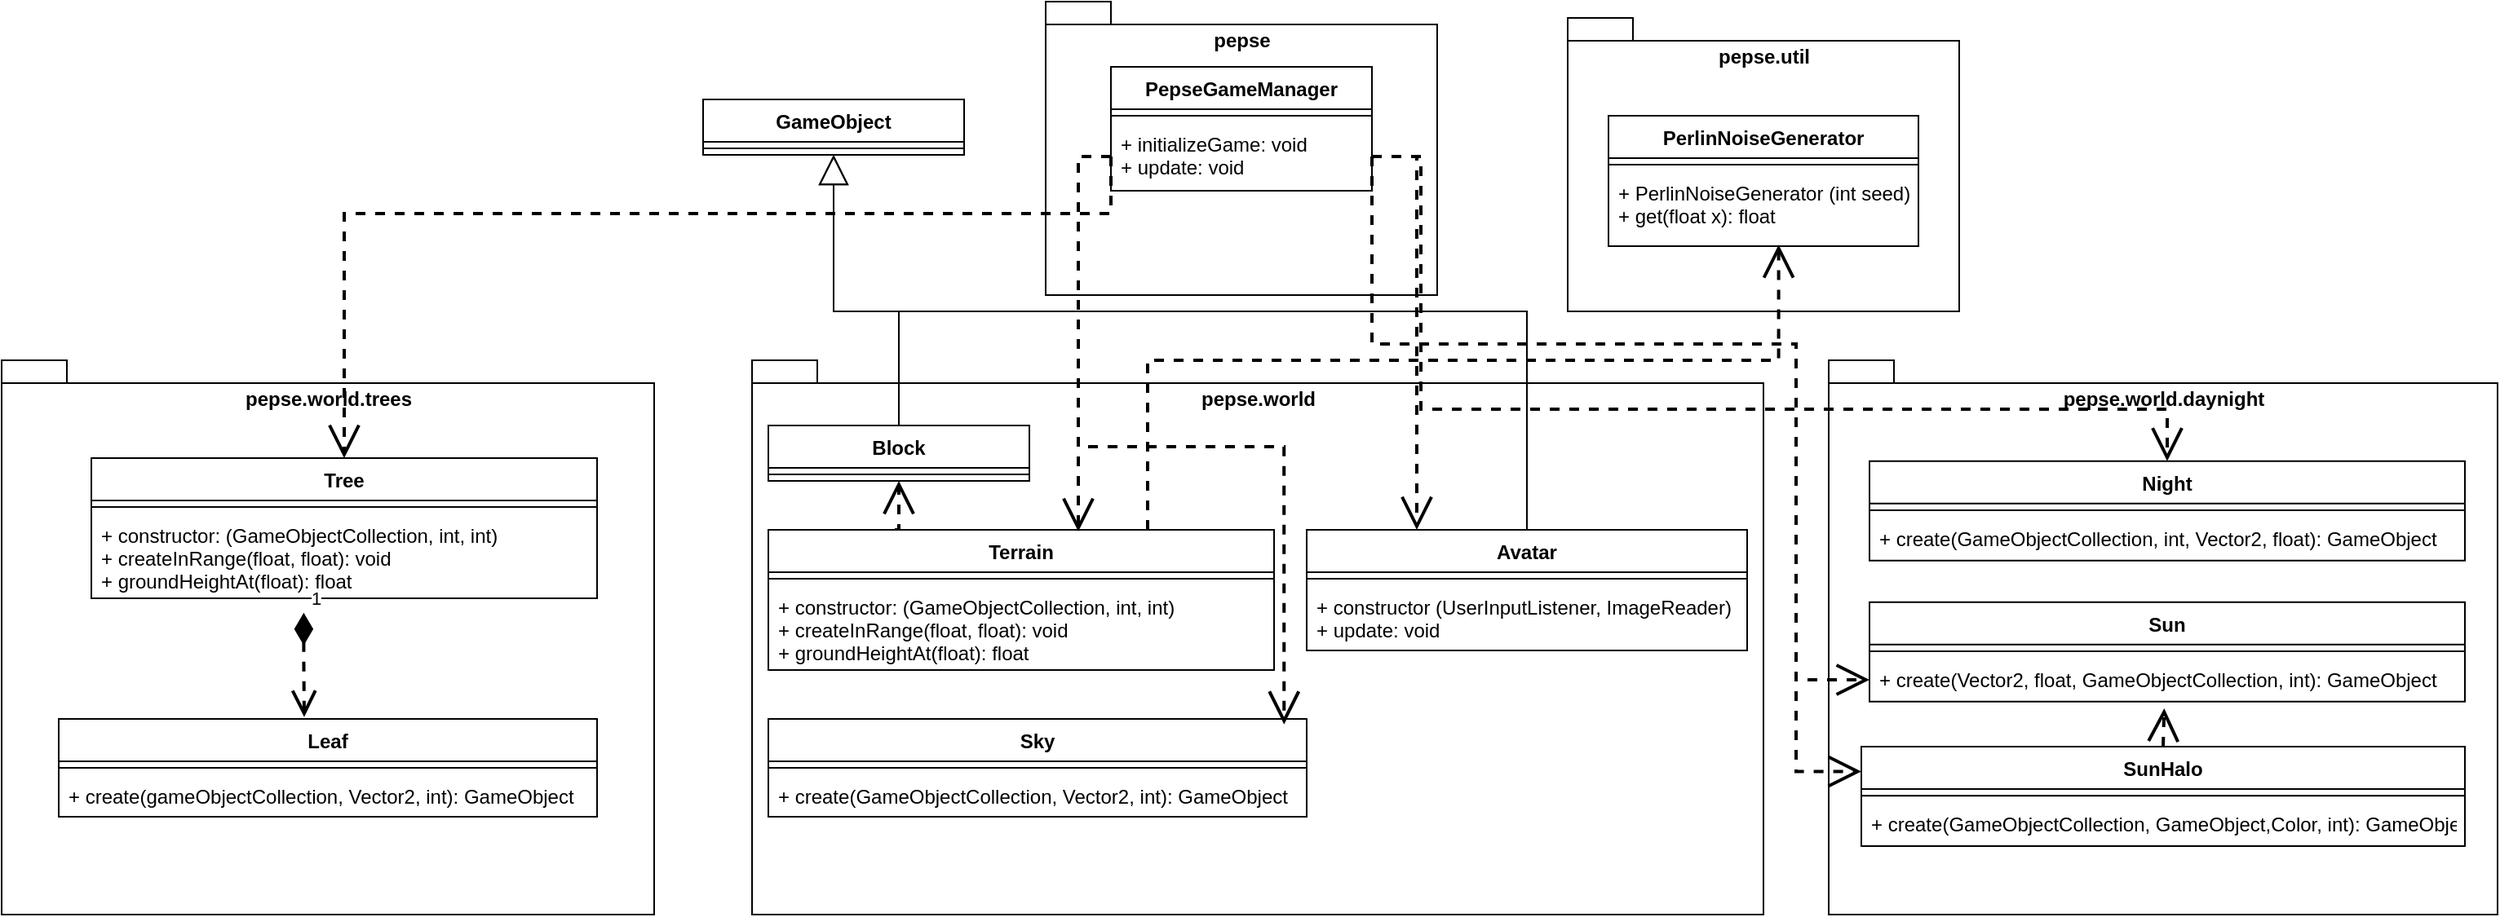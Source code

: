 <mxfile version="16.1.0" type="device" pages="2"><diagram id="dBXUEffesLmJexlrwwom" name="Page-1"><mxGraphModel dx="2483" dy="634" grid="1" gridSize="10" guides="1" tooltips="1" connect="1" arrows="1" fold="1" page="1" pageScale="1" pageWidth="827" pageHeight="1169" math="0" shadow="0"><root><mxCell id="0"/><mxCell id="1" parent="0"/><mxCell id="D9Yxjj0cJrVUDSYKRmtb-11" value="" style="group" vertex="1" connectable="0" parent="1"><mxGeometry x="560" y="70" width="240" height="180" as="geometry"/></mxCell><mxCell id="D9Yxjj0cJrVUDSYKRmtb-10" value="pepse.util" style="shape=folder;fontStyle=1;spacingTop=10;tabWidth=40;tabHeight=14;tabPosition=left;html=1;verticalAlign=top;" vertex="1" parent="D9Yxjj0cJrVUDSYKRmtb-11"><mxGeometry width="240" height="180" as="geometry"/></mxCell><mxCell id="D9Yxjj0cJrVUDSYKRmtb-6" value="PerlinNoiseGenerator" style="swimlane;fontStyle=1;align=center;verticalAlign=top;childLayout=stackLayout;horizontal=1;startSize=26;horizontalStack=0;resizeParent=1;resizeParentMax=0;resizeLast=0;collapsible=1;marginBottom=0;" vertex="1" parent="D9Yxjj0cJrVUDSYKRmtb-11"><mxGeometry x="25" y="60" width="190" height="80" as="geometry"/></mxCell><mxCell id="D9Yxjj0cJrVUDSYKRmtb-8" value="" style="line;strokeWidth=1;fillColor=none;align=left;verticalAlign=middle;spacingTop=-1;spacingLeft=3;spacingRight=3;rotatable=0;labelPosition=right;points=[];portConstraint=eastwest;" vertex="1" parent="D9Yxjj0cJrVUDSYKRmtb-6"><mxGeometry y="26" width="190" height="8" as="geometry"/></mxCell><mxCell id="D9Yxjj0cJrVUDSYKRmtb-9" value="+ PerlinNoiseGenerator (int seed)&#10;+ get(float x): float" style="text;strokeColor=none;fillColor=none;align=left;verticalAlign=top;spacingLeft=4;spacingRight=4;overflow=hidden;rotatable=0;points=[[0,0.5],[1,0.5]];portConstraint=eastwest;" vertex="1" parent="D9Yxjj0cJrVUDSYKRmtb-6"><mxGeometry y="34" width="190" height="46" as="geometry"/></mxCell><mxCell id="D9Yxjj0cJrVUDSYKRmtb-13" value="" style="group" vertex="1" connectable="0" parent="1"><mxGeometry x="240" y="60" width="240" height="180" as="geometry"/></mxCell><mxCell id="D9Yxjj0cJrVUDSYKRmtb-12" value="pepse" style="shape=folder;fontStyle=1;spacingTop=10;tabWidth=40;tabHeight=14;tabPosition=left;html=1;verticalAlign=top;" vertex="1" parent="D9Yxjj0cJrVUDSYKRmtb-13"><mxGeometry width="240" height="180" as="geometry"/></mxCell><mxCell id="D9Yxjj0cJrVUDSYKRmtb-2" value="PepseGameManager" style="swimlane;fontStyle=1;align=center;verticalAlign=top;childLayout=stackLayout;horizontal=1;startSize=26;horizontalStack=0;resizeParent=1;resizeParentMax=0;resizeLast=0;collapsible=1;marginBottom=0;" vertex="1" parent="D9Yxjj0cJrVUDSYKRmtb-13"><mxGeometry x="40" y="40" width="160" height="76" as="geometry"/></mxCell><mxCell id="D9Yxjj0cJrVUDSYKRmtb-4" value="" style="line;strokeWidth=1;fillColor=none;align=left;verticalAlign=middle;spacingTop=-1;spacingLeft=3;spacingRight=3;rotatable=0;labelPosition=right;points=[];portConstraint=eastwest;" vertex="1" parent="D9Yxjj0cJrVUDSYKRmtb-2"><mxGeometry y="26" width="160" height="8" as="geometry"/></mxCell><mxCell id="D9Yxjj0cJrVUDSYKRmtb-5" value="+ initializeGame: void&#10;+ update: void" style="text;strokeColor=none;fillColor=none;align=left;verticalAlign=top;spacingLeft=4;spacingRight=4;overflow=hidden;rotatable=0;points=[[0,0.5],[1,0.5]];portConstraint=eastwest;" vertex="1" parent="D9Yxjj0cJrVUDSYKRmtb-2"><mxGeometry y="34" width="160" height="42" as="geometry"/></mxCell><mxCell id="D9Yxjj0cJrVUDSYKRmtb-24" value="GameObject" style="swimlane;fontStyle=1;align=center;verticalAlign=top;childLayout=stackLayout;horizontal=1;startSize=26;horizontalStack=0;resizeParent=1;resizeParentMax=0;resizeLast=0;collapsible=1;marginBottom=0;" vertex="1" parent="1"><mxGeometry x="30" y="120" width="160" height="34" as="geometry"/></mxCell><mxCell id="D9Yxjj0cJrVUDSYKRmtb-26" value="" style="line;strokeWidth=1;fillColor=none;align=left;verticalAlign=middle;spacingTop=-1;spacingLeft=3;spacingRight=3;rotatable=0;labelPosition=right;points=[];portConstraint=eastwest;" vertex="1" parent="D9Yxjj0cJrVUDSYKRmtb-24"><mxGeometry y="26" width="160" height="8" as="geometry"/></mxCell><mxCell id="EfwhlBMV4xP0d6omxCDf-15" value="" style="group" vertex="1" connectable="0" parent="1"><mxGeometry x="60" y="280" width="620" height="340" as="geometry"/></mxCell><mxCell id="D9Yxjj0cJrVUDSYKRmtb-14" value="pepse.world" style="shape=folder;fontStyle=1;spacingTop=10;tabWidth=40;tabHeight=14;tabPosition=left;html=1;verticalAlign=top;" vertex="1" parent="EfwhlBMV4xP0d6omxCDf-15"><mxGeometry width="620" height="340" as="geometry"/></mxCell><mxCell id="D9Yxjj0cJrVUDSYKRmtb-15" value="Block" style="swimlane;fontStyle=1;align=center;verticalAlign=top;childLayout=stackLayout;horizontal=1;startSize=26;horizontalStack=0;resizeParent=1;resizeParentMax=0;resizeLast=0;collapsible=1;marginBottom=0;" vertex="1" parent="EfwhlBMV4xP0d6omxCDf-15"><mxGeometry x="10" y="40" width="160" height="34" as="geometry"/></mxCell><mxCell id="D9Yxjj0cJrVUDSYKRmtb-17" value="" style="line;strokeWidth=1;fillColor=none;align=left;verticalAlign=middle;spacingTop=-1;spacingLeft=3;spacingRight=3;rotatable=0;labelPosition=right;points=[];portConstraint=eastwest;" vertex="1" parent="D9Yxjj0cJrVUDSYKRmtb-15"><mxGeometry y="26" width="160" height="8" as="geometry"/></mxCell><mxCell id="D9Yxjj0cJrVUDSYKRmtb-19" value="Avatar" style="swimlane;fontStyle=1;align=center;verticalAlign=top;childLayout=stackLayout;horizontal=1;startSize=26;horizontalStack=0;resizeParent=1;resizeParentMax=0;resizeLast=0;collapsible=1;marginBottom=0;" vertex="1" parent="EfwhlBMV4xP0d6omxCDf-15"><mxGeometry x="340" y="104" width="270" height="74" as="geometry"/></mxCell><mxCell id="D9Yxjj0cJrVUDSYKRmtb-21" value="" style="line;strokeWidth=1;fillColor=none;align=left;verticalAlign=middle;spacingTop=-1;spacingLeft=3;spacingRight=3;rotatable=0;labelPosition=right;points=[];portConstraint=eastwest;" vertex="1" parent="D9Yxjj0cJrVUDSYKRmtb-19"><mxGeometry y="26" width="270" height="8" as="geometry"/></mxCell><mxCell id="D9Yxjj0cJrVUDSYKRmtb-22" value="+ constructor (UserInputListener, ImageReader)&#10;+ update: void" style="text;strokeColor=none;fillColor=none;align=left;verticalAlign=top;spacingLeft=4;spacingRight=4;overflow=hidden;rotatable=0;points=[[0,0.5],[1,0.5]];portConstraint=eastwest;" vertex="1" parent="D9Yxjj0cJrVUDSYKRmtb-19"><mxGeometry y="34" width="270" height="40" as="geometry"/></mxCell><mxCell id="EfwhlBMV4xP0d6omxCDf-41" style="edgeStyle=orthogonalEdgeStyle;rounded=0;orthogonalLoop=1;jettySize=auto;html=1;exitX=0.25;exitY=0;exitDx=0;exitDy=0;entryX=0.5;entryY=1;entryDx=0;entryDy=0;dashed=1;endArrow=open;endFill=0;endSize=16;strokeWidth=2;" edge="1" parent="EfwhlBMV4xP0d6omxCDf-15" source="EfwhlBMV4xP0d6omxCDf-5" target="D9Yxjj0cJrVUDSYKRmtb-15"><mxGeometry relative="1" as="geometry"/></mxCell><mxCell id="EfwhlBMV4xP0d6omxCDf-5" value="Terrain" style="swimlane;fontStyle=1;align=center;verticalAlign=top;childLayout=stackLayout;horizontal=1;startSize=26;horizontalStack=0;resizeParent=1;resizeParentMax=0;resizeLast=0;collapsible=1;marginBottom=0;" vertex="1" parent="EfwhlBMV4xP0d6omxCDf-15"><mxGeometry x="10" y="104" width="310" height="86" as="geometry"/></mxCell><mxCell id="EfwhlBMV4xP0d6omxCDf-7" value="" style="line;strokeWidth=1;fillColor=none;align=left;verticalAlign=middle;spacingTop=-1;spacingLeft=3;spacingRight=3;rotatable=0;labelPosition=right;points=[];portConstraint=eastwest;" vertex="1" parent="EfwhlBMV4xP0d6omxCDf-5"><mxGeometry y="26" width="310" height="8" as="geometry"/></mxCell><mxCell id="EfwhlBMV4xP0d6omxCDf-8" value="+ constructor: (GameObjectCollection, int, int)&#10;+ createInRange(float, float): void&#10;+ groundHeightAt(float): float" style="text;strokeColor=none;fillColor=none;align=left;verticalAlign=top;spacingLeft=4;spacingRight=4;overflow=hidden;rotatable=0;points=[[0,0.5],[1,0.5]];portConstraint=eastwest;" vertex="1" parent="EfwhlBMV4xP0d6omxCDf-5"><mxGeometry y="34" width="310" height="52" as="geometry"/></mxCell><mxCell id="EfwhlBMV4xP0d6omxCDf-11" value="Sky" style="swimlane;fontStyle=1;align=center;verticalAlign=top;childLayout=stackLayout;horizontal=1;startSize=26;horizontalStack=0;resizeParent=1;resizeParentMax=0;resizeLast=0;collapsible=1;marginBottom=0;" vertex="1" parent="EfwhlBMV4xP0d6omxCDf-15"><mxGeometry x="10" y="220" width="330" height="60" as="geometry"/></mxCell><mxCell id="EfwhlBMV4xP0d6omxCDf-13" value="" style="line;strokeWidth=1;fillColor=none;align=left;verticalAlign=middle;spacingTop=-1;spacingLeft=3;spacingRight=3;rotatable=0;labelPosition=right;points=[];portConstraint=eastwest;" vertex="1" parent="EfwhlBMV4xP0d6omxCDf-11"><mxGeometry y="26" width="330" height="8" as="geometry"/></mxCell><mxCell id="EfwhlBMV4xP0d6omxCDf-14" value="+ create(GameObjectCollection, Vector2, int): GameObject" style="text;strokeColor=none;fillColor=none;align=left;verticalAlign=top;spacingLeft=4;spacingRight=4;overflow=hidden;rotatable=0;points=[[0,0.5],[1,0.5]];portConstraint=eastwest;" vertex="1" parent="EfwhlBMV4xP0d6omxCDf-11"><mxGeometry y="34" width="330" height="26" as="geometry"/></mxCell><mxCell id="EfwhlBMV4xP0d6omxCDf-29" value="" style="group" vertex="1" connectable="0" parent="1"><mxGeometry x="720" y="280" width="410" height="340" as="geometry"/></mxCell><mxCell id="EfwhlBMV4xP0d6omxCDf-16" value="pepse.world.daynight" style="shape=folder;fontStyle=1;spacingTop=10;tabWidth=40;tabHeight=14;tabPosition=left;html=1;verticalAlign=top;" vertex="1" parent="EfwhlBMV4xP0d6omxCDf-29"><mxGeometry width="410" height="340" as="geometry"/></mxCell><mxCell id="EfwhlBMV4xP0d6omxCDf-17" value="Night" style="swimlane;fontStyle=1;align=center;verticalAlign=top;childLayout=stackLayout;horizontal=1;startSize=26;horizontalStack=0;resizeParent=1;resizeParentMax=0;resizeLast=0;collapsible=1;marginBottom=0;" vertex="1" parent="EfwhlBMV4xP0d6omxCDf-29"><mxGeometry x="25" y="61.818" width="365" height="61.03" as="geometry"/></mxCell><mxCell id="EfwhlBMV4xP0d6omxCDf-19" value="" style="line;strokeWidth=1;fillColor=none;align=left;verticalAlign=middle;spacingTop=-1;spacingLeft=3;spacingRight=3;rotatable=0;labelPosition=right;points=[];portConstraint=eastwest;" vertex="1" parent="EfwhlBMV4xP0d6omxCDf-17"><mxGeometry y="26" width="365" height="8.242" as="geometry"/></mxCell><mxCell id="EfwhlBMV4xP0d6omxCDf-20" value="+ create(GameObjectCollection, int, Vector2, float): GameObject&#10;" style="text;strokeColor=none;fillColor=none;align=left;verticalAlign=top;spacingLeft=4;spacingRight=4;overflow=hidden;rotatable=0;points=[[0,0.5],[1,0.5]];portConstraint=eastwest;" vertex="1" parent="EfwhlBMV4xP0d6omxCDf-17"><mxGeometry y="34.242" width="365" height="26.788" as="geometry"/></mxCell><mxCell id="EfwhlBMV4xP0d6omxCDf-21" value="Sun" style="swimlane;fontStyle=1;align=center;verticalAlign=top;childLayout=stackLayout;horizontal=1;startSize=26;horizontalStack=0;resizeParent=1;resizeParentMax=0;resizeLast=0;collapsible=1;marginBottom=0;" vertex="1" parent="EfwhlBMV4xP0d6omxCDf-29"><mxGeometry x="25" y="148.364" width="365" height="61.03" as="geometry"/></mxCell><mxCell id="EfwhlBMV4xP0d6omxCDf-23" value="" style="line;strokeWidth=1;fillColor=none;align=left;verticalAlign=middle;spacingTop=-1;spacingLeft=3;spacingRight=3;rotatable=0;labelPosition=right;points=[];portConstraint=eastwest;" vertex="1" parent="EfwhlBMV4xP0d6omxCDf-21"><mxGeometry y="26" width="365" height="8.242" as="geometry"/></mxCell><mxCell id="EfwhlBMV4xP0d6omxCDf-24" value="+ create(Vector2, float, GameObjectCollection, int): GameObject" style="text;strokeColor=none;fillColor=none;align=left;verticalAlign=top;spacingLeft=4;spacingRight=4;overflow=hidden;rotatable=0;points=[[0,0.5],[1,0.5]];portConstraint=eastwest;" vertex="1" parent="EfwhlBMV4xP0d6omxCDf-21"><mxGeometry y="34.242" width="365" height="26.788" as="geometry"/></mxCell><mxCell id="EfwhlBMV4xP0d6omxCDf-49" style="edgeStyle=orthogonalEdgeStyle;rounded=0;orthogonalLoop=1;jettySize=auto;html=1;exitX=0.5;exitY=0;exitDx=0;exitDy=0;entryX=0.495;entryY=1.155;entryDx=0;entryDy=0;entryPerimeter=0;dashed=1;endArrow=open;endFill=0;endSize=16;strokeWidth=2;" edge="1" parent="EfwhlBMV4xP0d6omxCDf-29" source="EfwhlBMV4xP0d6omxCDf-25" target="EfwhlBMV4xP0d6omxCDf-24"><mxGeometry relative="1" as="geometry"/></mxCell><mxCell id="EfwhlBMV4xP0d6omxCDf-25" value="SunHalo" style="swimlane;fontStyle=1;align=center;verticalAlign=top;childLayout=stackLayout;horizontal=1;startSize=26;horizontalStack=0;resizeParent=1;resizeParentMax=0;resizeLast=0;collapsible=1;marginBottom=0;" vertex="1" parent="EfwhlBMV4xP0d6omxCDf-29"><mxGeometry x="20" y="236.97" width="370" height="61.03" as="geometry"/></mxCell><mxCell id="EfwhlBMV4xP0d6omxCDf-27" value="" style="line;strokeWidth=1;fillColor=none;align=left;verticalAlign=middle;spacingTop=-1;spacingLeft=3;spacingRight=3;rotatable=0;labelPosition=right;points=[];portConstraint=eastwest;" vertex="1" parent="EfwhlBMV4xP0d6omxCDf-25"><mxGeometry y="26" width="370" height="8.242" as="geometry"/></mxCell><mxCell id="EfwhlBMV4xP0d6omxCDf-28" value="+ create(GameObjectCollection, GameObject,Color, int): GameObject" style="text;strokeColor=none;fillColor=none;align=left;verticalAlign=top;spacingLeft=4;spacingRight=4;overflow=hidden;rotatable=0;points=[[0,0.5],[1,0.5]];portConstraint=eastwest;" vertex="1" parent="EfwhlBMV4xP0d6omxCDf-25"><mxGeometry y="34.242" width="370" height="26.788" as="geometry"/></mxCell><mxCell id="EfwhlBMV4xP0d6omxCDf-30" value="pepse.world.trees" style="shape=folder;fontStyle=1;spacingTop=10;tabWidth=40;tabHeight=14;tabPosition=left;html=1;verticalAlign=top;" vertex="1" parent="1"><mxGeometry x="-400" y="280" width="400" height="340" as="geometry"/></mxCell><mxCell id="EfwhlBMV4xP0d6omxCDf-31" value="Tree" style="swimlane;fontStyle=1;align=center;verticalAlign=top;childLayout=stackLayout;horizontal=1;startSize=26;horizontalStack=0;resizeParent=1;resizeParentMax=0;resizeLast=0;collapsible=1;marginBottom=0;" vertex="1" parent="1"><mxGeometry x="-345" y="340" width="310" height="86" as="geometry"/></mxCell><mxCell id="EfwhlBMV4xP0d6omxCDf-32" value="" style="line;strokeWidth=1;fillColor=none;align=left;verticalAlign=middle;spacingTop=-1;spacingLeft=3;spacingRight=3;rotatable=0;labelPosition=right;points=[];portConstraint=eastwest;" vertex="1" parent="EfwhlBMV4xP0d6omxCDf-31"><mxGeometry y="26" width="310" height="8" as="geometry"/></mxCell><mxCell id="EfwhlBMV4xP0d6omxCDf-33" value="+ constructor: (GameObjectCollection, int, int)&#10;+ createInRange(float, float): void&#10;+ groundHeightAt(float): float" style="text;strokeColor=none;fillColor=none;align=left;verticalAlign=top;spacingLeft=4;spacingRight=4;overflow=hidden;rotatable=0;points=[[0,0.5],[1,0.5]];portConstraint=eastwest;" vertex="1" parent="EfwhlBMV4xP0d6omxCDf-31"><mxGeometry y="34" width="310" height="52" as="geometry"/></mxCell><mxCell id="EfwhlBMV4xP0d6omxCDf-34" value="Leaf" style="swimlane;fontStyle=1;align=center;verticalAlign=top;childLayout=stackLayout;horizontal=1;startSize=26;horizontalStack=0;resizeParent=1;resizeParentMax=0;resizeLast=0;collapsible=1;marginBottom=0;" vertex="1" parent="1"><mxGeometry x="-365" y="500" width="330" height="60" as="geometry"/></mxCell><mxCell id="EfwhlBMV4xP0d6omxCDf-36" value="" style="line;strokeWidth=1;fillColor=none;align=left;verticalAlign=middle;spacingTop=-1;spacingLeft=3;spacingRight=3;rotatable=0;labelPosition=right;points=[];portConstraint=eastwest;" vertex="1" parent="EfwhlBMV4xP0d6omxCDf-34"><mxGeometry y="26" width="330" height="8" as="geometry"/></mxCell><mxCell id="EfwhlBMV4xP0d6omxCDf-37" value="+ create(gameObjectCollection, Vector2, int): GameObject&#10;" style="text;strokeColor=none;fillColor=none;align=left;verticalAlign=top;spacingLeft=4;spacingRight=4;overflow=hidden;rotatable=0;points=[[0,0.5],[1,0.5]];portConstraint=eastwest;" vertex="1" parent="EfwhlBMV4xP0d6omxCDf-34"><mxGeometry y="34" width="330" height="26" as="geometry"/></mxCell><mxCell id="EfwhlBMV4xP0d6omxCDf-38" style="edgeStyle=orthogonalEdgeStyle;rounded=0;orthogonalLoop=1;jettySize=auto;html=1;exitX=0.5;exitY=0;exitDx=0;exitDy=0;endArrow=block;endFill=0;endSize=16;" edge="1" parent="1" source="D9Yxjj0cJrVUDSYKRmtb-15" target="D9Yxjj0cJrVUDSYKRmtb-24"><mxGeometry relative="1" as="geometry"><Array as="points"><mxPoint x="150" y="250"/><mxPoint x="110" y="250"/></Array></mxGeometry></mxCell><mxCell id="EfwhlBMV4xP0d6omxCDf-39" style="edgeStyle=orthogonalEdgeStyle;rounded=0;orthogonalLoop=1;jettySize=auto;html=1;exitX=0.5;exitY=0;exitDx=0;exitDy=0;endArrow=block;endFill=0;endSize=16;" edge="1" parent="1" source="D9Yxjj0cJrVUDSYKRmtb-19" target="D9Yxjj0cJrVUDSYKRmtb-24"><mxGeometry relative="1" as="geometry"><Array as="points"><mxPoint x="535" y="250"/><mxPoint x="110" y="250"/></Array></mxGeometry></mxCell><mxCell id="EfwhlBMV4xP0d6omxCDf-40" style="edgeStyle=orthogonalEdgeStyle;rounded=0;orthogonalLoop=1;jettySize=auto;html=1;exitX=0.75;exitY=0;exitDx=0;exitDy=0;entryX=0.549;entryY=0.981;entryDx=0;entryDy=0;entryPerimeter=0;endArrow=open;endFill=0;endSize=16;dashed=1;strokeWidth=2;" edge="1" parent="1" source="EfwhlBMV4xP0d6omxCDf-5" target="D9Yxjj0cJrVUDSYKRmtb-9"><mxGeometry relative="1" as="geometry"><Array as="points"><mxPoint x="303" y="280"/><mxPoint x="689" y="280"/></Array></mxGeometry></mxCell><mxCell id="EfwhlBMV4xP0d6omxCDf-42" style="edgeStyle=orthogonalEdgeStyle;rounded=0;orthogonalLoop=1;jettySize=auto;html=1;exitX=1;exitY=0.5;exitDx=0;exitDy=0;entryX=0.25;entryY=0;entryDx=0;entryDy=0;dashed=1;endArrow=open;endFill=0;endSize=16;strokeWidth=2;" edge="1" parent="1" source="D9Yxjj0cJrVUDSYKRmtb-5" target="D9Yxjj0cJrVUDSYKRmtb-19"><mxGeometry relative="1" as="geometry"/></mxCell><mxCell id="EfwhlBMV4xP0d6omxCDf-43" style="edgeStyle=orthogonalEdgeStyle;rounded=0;orthogonalLoop=1;jettySize=auto;html=1;exitX=0;exitY=0.5;exitDx=0;exitDy=0;dashed=1;endArrow=open;endFill=0;endSize=16;strokeWidth=2;" edge="1" parent="1" source="D9Yxjj0cJrVUDSYKRmtb-5"><mxGeometry relative="1" as="geometry"><mxPoint x="260" y="385" as="targetPoint"/><Array as="points"><mxPoint x="260" y="155"/><mxPoint x="260" y="385"/></Array></mxGeometry></mxCell><mxCell id="EfwhlBMV4xP0d6omxCDf-44" style="edgeStyle=orthogonalEdgeStyle;rounded=0;orthogonalLoop=1;jettySize=auto;html=1;exitX=0;exitY=0.5;exitDx=0;exitDy=0;dashed=1;endArrow=open;endFill=0;endSize=16;strokeWidth=2;entryX=0.958;entryY=0.056;entryDx=0;entryDy=0;entryPerimeter=0;" edge="1" parent="1" source="D9Yxjj0cJrVUDSYKRmtb-5" target="EfwhlBMV4xP0d6omxCDf-11"><mxGeometry relative="1" as="geometry"><mxPoint x="410" y="530.0" as="targetPoint"/><Array as="points"><mxPoint x="260" y="155"/><mxPoint x="260" y="333"/><mxPoint x="386" y="333"/></Array></mxGeometry></mxCell><mxCell id="EfwhlBMV4xP0d6omxCDf-45" style="edgeStyle=orthogonalEdgeStyle;rounded=0;orthogonalLoop=1;jettySize=auto;html=1;exitX=0;exitY=0.5;exitDx=0;exitDy=0;dashed=1;endArrow=open;endFill=0;endSize=16;strokeWidth=2;" edge="1" parent="1" source="D9Yxjj0cJrVUDSYKRmtb-5" target="EfwhlBMV4xP0d6omxCDf-31"><mxGeometry relative="1" as="geometry"><Array as="points"><mxPoint x="280" y="190"/><mxPoint x="-190" y="190"/></Array></mxGeometry></mxCell><mxCell id="EfwhlBMV4xP0d6omxCDf-46" style="edgeStyle=orthogonalEdgeStyle;rounded=0;orthogonalLoop=1;jettySize=auto;html=1;exitX=1;exitY=0.5;exitDx=0;exitDy=0;entryX=0.5;entryY=0;entryDx=0;entryDy=0;dashed=1;endArrow=open;endFill=0;endSize=16;strokeWidth=2;" edge="1" parent="1" source="D9Yxjj0cJrVUDSYKRmtb-5" target="EfwhlBMV4xP0d6omxCDf-17"><mxGeometry relative="1" as="geometry"><Array as="points"><mxPoint x="470" y="155"/><mxPoint x="470" y="310"/><mxPoint x="928" y="310"/></Array></mxGeometry></mxCell><mxCell id="EfwhlBMV4xP0d6omxCDf-47" style="edgeStyle=orthogonalEdgeStyle;rounded=0;orthogonalLoop=1;jettySize=auto;html=1;exitX=1;exitY=0.5;exitDx=0;exitDy=0;entryX=0;entryY=0.5;entryDx=0;entryDy=0;dashed=1;endArrow=open;endFill=0;endSize=16;strokeWidth=2;" edge="1" parent="1" source="D9Yxjj0cJrVUDSYKRmtb-5" target="EfwhlBMV4xP0d6omxCDf-24"><mxGeometry relative="1" as="geometry"><Array as="points"><mxPoint x="440" y="270"/><mxPoint x="700" y="270"/><mxPoint x="700" y="476"/></Array></mxGeometry></mxCell><mxCell id="EfwhlBMV4xP0d6omxCDf-48" style="edgeStyle=orthogonalEdgeStyle;rounded=0;orthogonalLoop=1;jettySize=auto;html=1;exitX=1;exitY=0.5;exitDx=0;exitDy=0;entryX=0;entryY=0.25;entryDx=0;entryDy=0;dashed=1;endArrow=open;endFill=0;endSize=16;strokeWidth=2;" edge="1" parent="1" source="D9Yxjj0cJrVUDSYKRmtb-5" target="EfwhlBMV4xP0d6omxCDf-25"><mxGeometry relative="1" as="geometry"><Array as="points"><mxPoint x="440" y="270"/><mxPoint x="700" y="270"/><mxPoint x="700" y="532"/></Array></mxGeometry></mxCell><mxCell id="EfwhlBMV4xP0d6omxCDf-51" value="1" style="endArrow=open;html=1;endSize=12;startArrow=diamondThin;startSize=14;startFill=1;edgeStyle=orthogonalEdgeStyle;align=left;verticalAlign=bottom;rounded=0;dashed=1;strokeWidth=2;exitX=0.42;exitY=1.171;exitDx=0;exitDy=0;exitPerimeter=0;entryX=0.456;entryY=-0.019;entryDx=0;entryDy=0;entryPerimeter=0;" edge="1" parent="1" source="EfwhlBMV4xP0d6omxCDf-33" target="EfwhlBMV4xP0d6omxCDf-34"><mxGeometry x="-1" y="3" relative="1" as="geometry"><mxPoint x="-220" y="470" as="sourcePoint"/><mxPoint x="-70" y="480" as="targetPoint"/><Array as="points"><mxPoint x="-215" y="463"/><mxPoint x="-215" y="463"/></Array></mxGeometry></mxCell></root></mxGraphModel></diagram><diagram id="oMIlXlEr0St5gWefUqwg" name="Page-2"><mxGraphModel dx="1038" dy="571" grid="1" gridSize="10" guides="1" tooltips="1" connect="1" arrows="1" fold="1" page="1" pageScale="1" pageWidth="827" pageHeight="1169" math="0" shadow="0"><root><mxCell id="dURXq4KJD-1q9N0hWiHW-0"/><mxCell id="dURXq4KJD-1q9N0hWiHW-1" parent="dURXq4KJD-1q9N0hWiHW-0"/></root></mxGraphModel></diagram></mxfile>